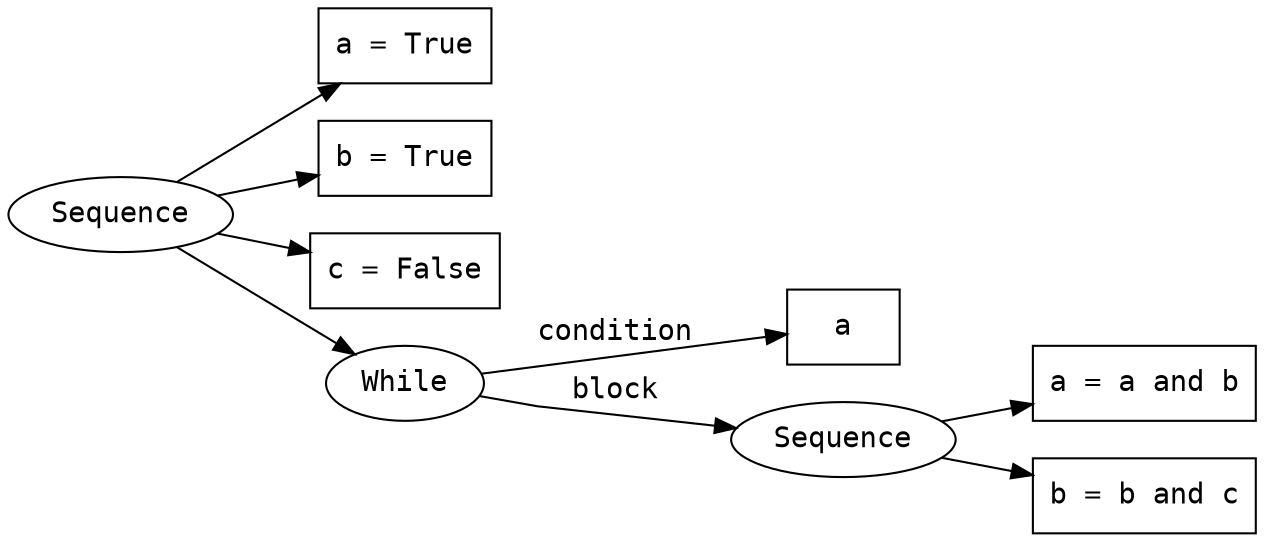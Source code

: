 digraph {
	graph [rankdir=LR splines=polyline]
	node [fontname=monospace]
	edge [fontname=monospace]
	Seq1 [label=Sequence]
	S1 [label="a = True" shape=box]
	Seq1 -> S1
	S2 [label="b = True" shape=box]
	Seq1 -> S2
	S3 [label="c = False" shape=box]
	Seq1 -> S3
	W5 [label=While]
	C5 [label=a shape=box]
	W5 -> C5 [label=condition]
	Seq6 [label=Sequence]
	S6 [label="a = a and b" shape=box]
	Seq6 -> S6
	S7 [label="b = b and c" shape=box]
	Seq6 -> S7
	W5 -> Seq6 [label=block]
	Seq1 -> W5
}
